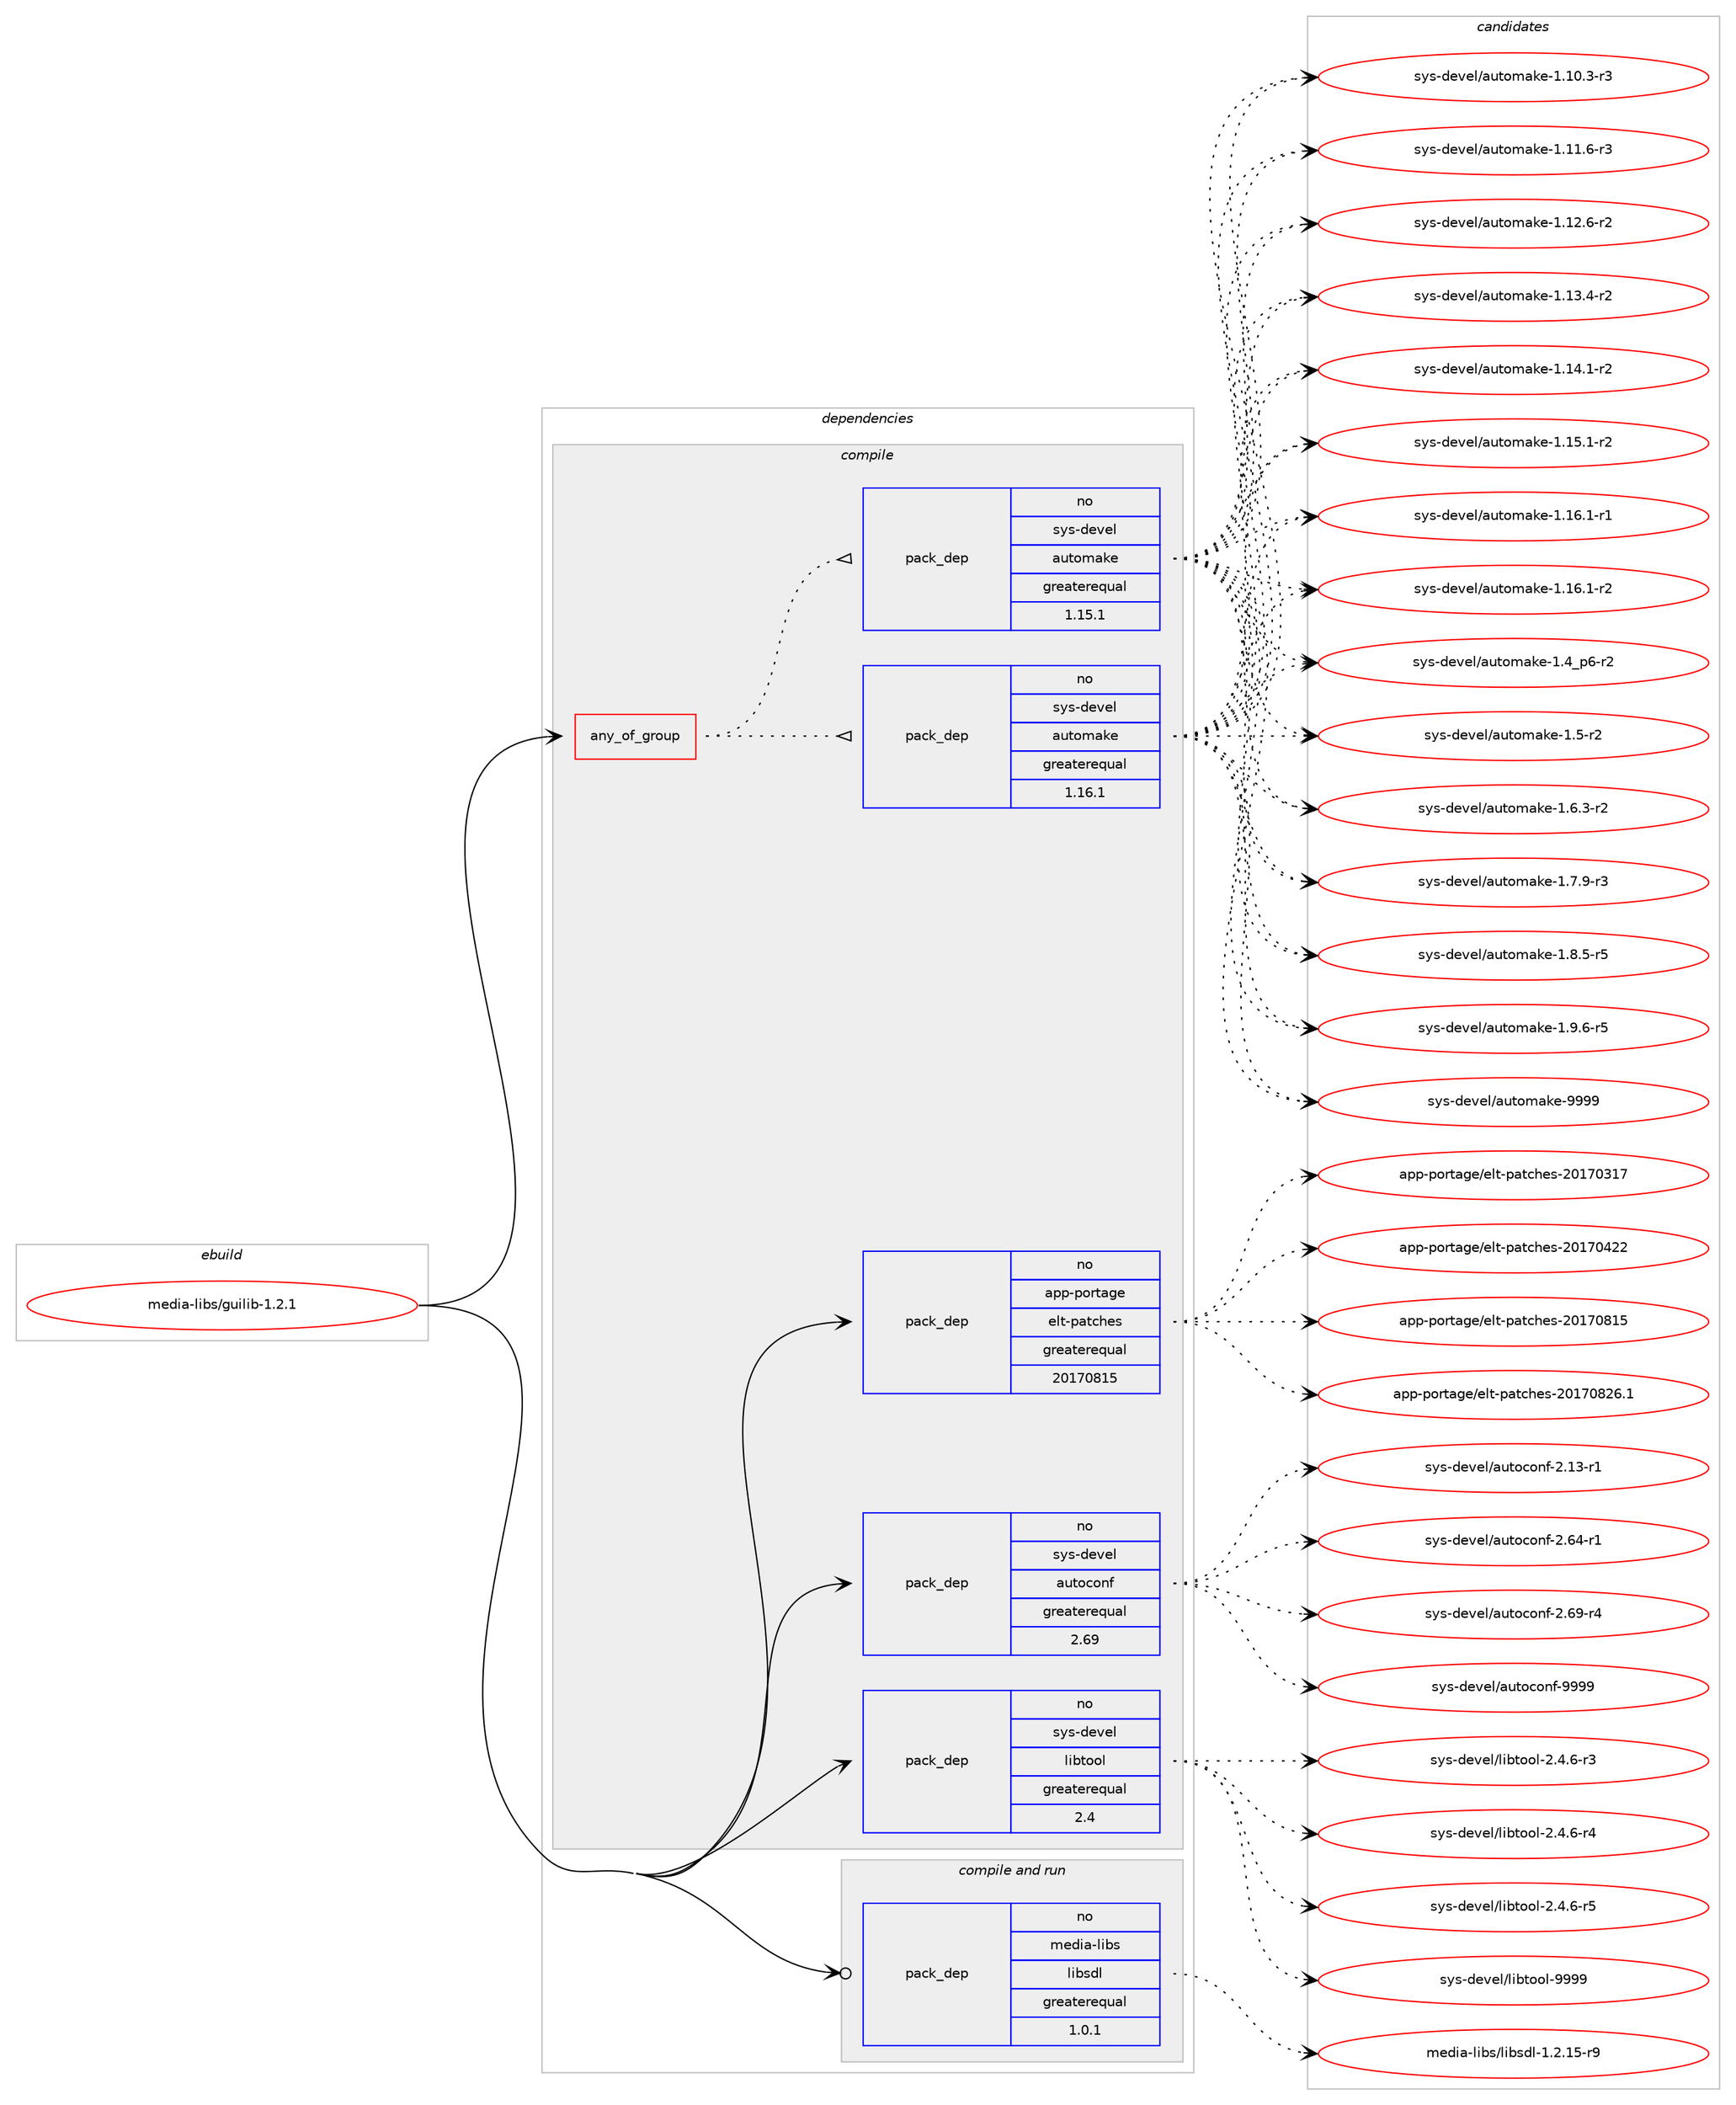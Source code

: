 digraph prolog {

# *************
# Graph options
# *************

newrank=true;
concentrate=true;
compound=true;
graph [rankdir=LR,fontname=Helvetica,fontsize=10,ranksep=1.5];#, ranksep=2.5, nodesep=0.2];
edge  [arrowhead=vee];
node  [fontname=Helvetica,fontsize=10];

# **********
# The ebuild
# **********

subgraph cluster_leftcol {
color=gray;
label=<<i>ebuild</i>>;
id [label="media-libs/guilib-1.2.1", color=red, width=4, href="../media-libs/guilib-1.2.1.svg"];
}

# ****************
# The dependencies
# ****************

subgraph cluster_midcol {
color=gray;
label=<<i>dependencies</i>>;
subgraph cluster_compile {
fillcolor="#eeeeee";
style=filled;
label=<<i>compile</i>>;
subgraph any13221 {
dependency786406 [label=<<TABLE BORDER="0" CELLBORDER="1" CELLSPACING="0" CELLPADDING="4"><TR><TD CELLPADDING="10">any_of_group</TD></TR></TABLE>>, shape=none, color=red];subgraph pack581506 {
dependency786407 [label=<<TABLE BORDER="0" CELLBORDER="1" CELLSPACING="0" CELLPADDING="4" WIDTH="220"><TR><TD ROWSPAN="6" CELLPADDING="30">pack_dep</TD></TR><TR><TD WIDTH="110">no</TD></TR><TR><TD>sys-devel</TD></TR><TR><TD>automake</TD></TR><TR><TD>greaterequal</TD></TR><TR><TD>1.16.1</TD></TR></TABLE>>, shape=none, color=blue];
}
dependency786406:e -> dependency786407:w [weight=20,style="dotted",arrowhead="oinv"];
subgraph pack581507 {
dependency786408 [label=<<TABLE BORDER="0" CELLBORDER="1" CELLSPACING="0" CELLPADDING="4" WIDTH="220"><TR><TD ROWSPAN="6" CELLPADDING="30">pack_dep</TD></TR><TR><TD WIDTH="110">no</TD></TR><TR><TD>sys-devel</TD></TR><TR><TD>automake</TD></TR><TR><TD>greaterequal</TD></TR><TR><TD>1.15.1</TD></TR></TABLE>>, shape=none, color=blue];
}
dependency786406:e -> dependency786408:w [weight=20,style="dotted",arrowhead="oinv"];
}
id:e -> dependency786406:w [weight=20,style="solid",arrowhead="vee"];
subgraph pack581508 {
dependency786409 [label=<<TABLE BORDER="0" CELLBORDER="1" CELLSPACING="0" CELLPADDING="4" WIDTH="220"><TR><TD ROWSPAN="6" CELLPADDING="30">pack_dep</TD></TR><TR><TD WIDTH="110">no</TD></TR><TR><TD>app-portage</TD></TR><TR><TD>elt-patches</TD></TR><TR><TD>greaterequal</TD></TR><TR><TD>20170815</TD></TR></TABLE>>, shape=none, color=blue];
}
id:e -> dependency786409:w [weight=20,style="solid",arrowhead="vee"];
subgraph pack581509 {
dependency786410 [label=<<TABLE BORDER="0" CELLBORDER="1" CELLSPACING="0" CELLPADDING="4" WIDTH="220"><TR><TD ROWSPAN="6" CELLPADDING="30">pack_dep</TD></TR><TR><TD WIDTH="110">no</TD></TR><TR><TD>sys-devel</TD></TR><TR><TD>autoconf</TD></TR><TR><TD>greaterequal</TD></TR><TR><TD>2.69</TD></TR></TABLE>>, shape=none, color=blue];
}
id:e -> dependency786410:w [weight=20,style="solid",arrowhead="vee"];
subgraph pack581510 {
dependency786411 [label=<<TABLE BORDER="0" CELLBORDER="1" CELLSPACING="0" CELLPADDING="4" WIDTH="220"><TR><TD ROWSPAN="6" CELLPADDING="30">pack_dep</TD></TR><TR><TD WIDTH="110">no</TD></TR><TR><TD>sys-devel</TD></TR><TR><TD>libtool</TD></TR><TR><TD>greaterequal</TD></TR><TR><TD>2.4</TD></TR></TABLE>>, shape=none, color=blue];
}
id:e -> dependency786411:w [weight=20,style="solid",arrowhead="vee"];
}
subgraph cluster_compileandrun {
fillcolor="#eeeeee";
style=filled;
label=<<i>compile and run</i>>;
subgraph pack581511 {
dependency786412 [label=<<TABLE BORDER="0" CELLBORDER="1" CELLSPACING="0" CELLPADDING="4" WIDTH="220"><TR><TD ROWSPAN="6" CELLPADDING="30">pack_dep</TD></TR><TR><TD WIDTH="110">no</TD></TR><TR><TD>media-libs</TD></TR><TR><TD>libsdl</TD></TR><TR><TD>greaterequal</TD></TR><TR><TD>1.0.1</TD></TR></TABLE>>, shape=none, color=blue];
}
id:e -> dependency786412:w [weight=20,style="solid",arrowhead="odotvee"];
}
subgraph cluster_run {
fillcolor="#eeeeee";
style=filled;
label=<<i>run</i>>;
}
}

# **************
# The candidates
# **************

subgraph cluster_choices {
rank=same;
color=gray;
label=<<i>candidates</i>>;

subgraph choice581506 {
color=black;
nodesep=1;
choice11512111545100101118101108479711711611110997107101454946494846514511451 [label="sys-devel/automake-1.10.3-r3", color=red, width=4,href="../sys-devel/automake-1.10.3-r3.svg"];
choice11512111545100101118101108479711711611110997107101454946494946544511451 [label="sys-devel/automake-1.11.6-r3", color=red, width=4,href="../sys-devel/automake-1.11.6-r3.svg"];
choice11512111545100101118101108479711711611110997107101454946495046544511450 [label="sys-devel/automake-1.12.6-r2", color=red, width=4,href="../sys-devel/automake-1.12.6-r2.svg"];
choice11512111545100101118101108479711711611110997107101454946495146524511450 [label="sys-devel/automake-1.13.4-r2", color=red, width=4,href="../sys-devel/automake-1.13.4-r2.svg"];
choice11512111545100101118101108479711711611110997107101454946495246494511450 [label="sys-devel/automake-1.14.1-r2", color=red, width=4,href="../sys-devel/automake-1.14.1-r2.svg"];
choice11512111545100101118101108479711711611110997107101454946495346494511450 [label="sys-devel/automake-1.15.1-r2", color=red, width=4,href="../sys-devel/automake-1.15.1-r2.svg"];
choice11512111545100101118101108479711711611110997107101454946495446494511449 [label="sys-devel/automake-1.16.1-r1", color=red, width=4,href="../sys-devel/automake-1.16.1-r1.svg"];
choice11512111545100101118101108479711711611110997107101454946495446494511450 [label="sys-devel/automake-1.16.1-r2", color=red, width=4,href="../sys-devel/automake-1.16.1-r2.svg"];
choice115121115451001011181011084797117116111109971071014549465295112544511450 [label="sys-devel/automake-1.4_p6-r2", color=red, width=4,href="../sys-devel/automake-1.4_p6-r2.svg"];
choice11512111545100101118101108479711711611110997107101454946534511450 [label="sys-devel/automake-1.5-r2", color=red, width=4,href="../sys-devel/automake-1.5-r2.svg"];
choice115121115451001011181011084797117116111109971071014549465446514511450 [label="sys-devel/automake-1.6.3-r2", color=red, width=4,href="../sys-devel/automake-1.6.3-r2.svg"];
choice115121115451001011181011084797117116111109971071014549465546574511451 [label="sys-devel/automake-1.7.9-r3", color=red, width=4,href="../sys-devel/automake-1.7.9-r3.svg"];
choice115121115451001011181011084797117116111109971071014549465646534511453 [label="sys-devel/automake-1.8.5-r5", color=red, width=4,href="../sys-devel/automake-1.8.5-r5.svg"];
choice115121115451001011181011084797117116111109971071014549465746544511453 [label="sys-devel/automake-1.9.6-r5", color=red, width=4,href="../sys-devel/automake-1.9.6-r5.svg"];
choice115121115451001011181011084797117116111109971071014557575757 [label="sys-devel/automake-9999", color=red, width=4,href="../sys-devel/automake-9999.svg"];
dependency786407:e -> choice11512111545100101118101108479711711611110997107101454946494846514511451:w [style=dotted,weight="100"];
dependency786407:e -> choice11512111545100101118101108479711711611110997107101454946494946544511451:w [style=dotted,weight="100"];
dependency786407:e -> choice11512111545100101118101108479711711611110997107101454946495046544511450:w [style=dotted,weight="100"];
dependency786407:e -> choice11512111545100101118101108479711711611110997107101454946495146524511450:w [style=dotted,weight="100"];
dependency786407:e -> choice11512111545100101118101108479711711611110997107101454946495246494511450:w [style=dotted,weight="100"];
dependency786407:e -> choice11512111545100101118101108479711711611110997107101454946495346494511450:w [style=dotted,weight="100"];
dependency786407:e -> choice11512111545100101118101108479711711611110997107101454946495446494511449:w [style=dotted,weight="100"];
dependency786407:e -> choice11512111545100101118101108479711711611110997107101454946495446494511450:w [style=dotted,weight="100"];
dependency786407:e -> choice115121115451001011181011084797117116111109971071014549465295112544511450:w [style=dotted,weight="100"];
dependency786407:e -> choice11512111545100101118101108479711711611110997107101454946534511450:w [style=dotted,weight="100"];
dependency786407:e -> choice115121115451001011181011084797117116111109971071014549465446514511450:w [style=dotted,weight="100"];
dependency786407:e -> choice115121115451001011181011084797117116111109971071014549465546574511451:w [style=dotted,weight="100"];
dependency786407:e -> choice115121115451001011181011084797117116111109971071014549465646534511453:w [style=dotted,weight="100"];
dependency786407:e -> choice115121115451001011181011084797117116111109971071014549465746544511453:w [style=dotted,weight="100"];
dependency786407:e -> choice115121115451001011181011084797117116111109971071014557575757:w [style=dotted,weight="100"];
}
subgraph choice581507 {
color=black;
nodesep=1;
choice11512111545100101118101108479711711611110997107101454946494846514511451 [label="sys-devel/automake-1.10.3-r3", color=red, width=4,href="../sys-devel/automake-1.10.3-r3.svg"];
choice11512111545100101118101108479711711611110997107101454946494946544511451 [label="sys-devel/automake-1.11.6-r3", color=red, width=4,href="../sys-devel/automake-1.11.6-r3.svg"];
choice11512111545100101118101108479711711611110997107101454946495046544511450 [label="sys-devel/automake-1.12.6-r2", color=red, width=4,href="../sys-devel/automake-1.12.6-r2.svg"];
choice11512111545100101118101108479711711611110997107101454946495146524511450 [label="sys-devel/automake-1.13.4-r2", color=red, width=4,href="../sys-devel/automake-1.13.4-r2.svg"];
choice11512111545100101118101108479711711611110997107101454946495246494511450 [label="sys-devel/automake-1.14.1-r2", color=red, width=4,href="../sys-devel/automake-1.14.1-r2.svg"];
choice11512111545100101118101108479711711611110997107101454946495346494511450 [label="sys-devel/automake-1.15.1-r2", color=red, width=4,href="../sys-devel/automake-1.15.1-r2.svg"];
choice11512111545100101118101108479711711611110997107101454946495446494511449 [label="sys-devel/automake-1.16.1-r1", color=red, width=4,href="../sys-devel/automake-1.16.1-r1.svg"];
choice11512111545100101118101108479711711611110997107101454946495446494511450 [label="sys-devel/automake-1.16.1-r2", color=red, width=4,href="../sys-devel/automake-1.16.1-r2.svg"];
choice115121115451001011181011084797117116111109971071014549465295112544511450 [label="sys-devel/automake-1.4_p6-r2", color=red, width=4,href="../sys-devel/automake-1.4_p6-r2.svg"];
choice11512111545100101118101108479711711611110997107101454946534511450 [label="sys-devel/automake-1.5-r2", color=red, width=4,href="../sys-devel/automake-1.5-r2.svg"];
choice115121115451001011181011084797117116111109971071014549465446514511450 [label="sys-devel/automake-1.6.3-r2", color=red, width=4,href="../sys-devel/automake-1.6.3-r2.svg"];
choice115121115451001011181011084797117116111109971071014549465546574511451 [label="sys-devel/automake-1.7.9-r3", color=red, width=4,href="../sys-devel/automake-1.7.9-r3.svg"];
choice115121115451001011181011084797117116111109971071014549465646534511453 [label="sys-devel/automake-1.8.5-r5", color=red, width=4,href="../sys-devel/automake-1.8.5-r5.svg"];
choice115121115451001011181011084797117116111109971071014549465746544511453 [label="sys-devel/automake-1.9.6-r5", color=red, width=4,href="../sys-devel/automake-1.9.6-r5.svg"];
choice115121115451001011181011084797117116111109971071014557575757 [label="sys-devel/automake-9999", color=red, width=4,href="../sys-devel/automake-9999.svg"];
dependency786408:e -> choice11512111545100101118101108479711711611110997107101454946494846514511451:w [style=dotted,weight="100"];
dependency786408:e -> choice11512111545100101118101108479711711611110997107101454946494946544511451:w [style=dotted,weight="100"];
dependency786408:e -> choice11512111545100101118101108479711711611110997107101454946495046544511450:w [style=dotted,weight="100"];
dependency786408:e -> choice11512111545100101118101108479711711611110997107101454946495146524511450:w [style=dotted,weight="100"];
dependency786408:e -> choice11512111545100101118101108479711711611110997107101454946495246494511450:w [style=dotted,weight="100"];
dependency786408:e -> choice11512111545100101118101108479711711611110997107101454946495346494511450:w [style=dotted,weight="100"];
dependency786408:e -> choice11512111545100101118101108479711711611110997107101454946495446494511449:w [style=dotted,weight="100"];
dependency786408:e -> choice11512111545100101118101108479711711611110997107101454946495446494511450:w [style=dotted,weight="100"];
dependency786408:e -> choice115121115451001011181011084797117116111109971071014549465295112544511450:w [style=dotted,weight="100"];
dependency786408:e -> choice11512111545100101118101108479711711611110997107101454946534511450:w [style=dotted,weight="100"];
dependency786408:e -> choice115121115451001011181011084797117116111109971071014549465446514511450:w [style=dotted,weight="100"];
dependency786408:e -> choice115121115451001011181011084797117116111109971071014549465546574511451:w [style=dotted,weight="100"];
dependency786408:e -> choice115121115451001011181011084797117116111109971071014549465646534511453:w [style=dotted,weight="100"];
dependency786408:e -> choice115121115451001011181011084797117116111109971071014549465746544511453:w [style=dotted,weight="100"];
dependency786408:e -> choice115121115451001011181011084797117116111109971071014557575757:w [style=dotted,weight="100"];
}
subgraph choice581508 {
color=black;
nodesep=1;
choice97112112451121111141169710310147101108116451129711699104101115455048495548514955 [label="app-portage/elt-patches-20170317", color=red, width=4,href="../app-portage/elt-patches-20170317.svg"];
choice97112112451121111141169710310147101108116451129711699104101115455048495548525050 [label="app-portage/elt-patches-20170422", color=red, width=4,href="../app-portage/elt-patches-20170422.svg"];
choice97112112451121111141169710310147101108116451129711699104101115455048495548564953 [label="app-portage/elt-patches-20170815", color=red, width=4,href="../app-portage/elt-patches-20170815.svg"];
choice971121124511211111411697103101471011081164511297116991041011154550484955485650544649 [label="app-portage/elt-patches-20170826.1", color=red, width=4,href="../app-portage/elt-patches-20170826.1.svg"];
dependency786409:e -> choice97112112451121111141169710310147101108116451129711699104101115455048495548514955:w [style=dotted,weight="100"];
dependency786409:e -> choice97112112451121111141169710310147101108116451129711699104101115455048495548525050:w [style=dotted,weight="100"];
dependency786409:e -> choice97112112451121111141169710310147101108116451129711699104101115455048495548564953:w [style=dotted,weight="100"];
dependency786409:e -> choice971121124511211111411697103101471011081164511297116991041011154550484955485650544649:w [style=dotted,weight="100"];
}
subgraph choice581509 {
color=black;
nodesep=1;
choice1151211154510010111810110847971171161119911111010245504649514511449 [label="sys-devel/autoconf-2.13-r1", color=red, width=4,href="../sys-devel/autoconf-2.13-r1.svg"];
choice1151211154510010111810110847971171161119911111010245504654524511449 [label="sys-devel/autoconf-2.64-r1", color=red, width=4,href="../sys-devel/autoconf-2.64-r1.svg"];
choice1151211154510010111810110847971171161119911111010245504654574511452 [label="sys-devel/autoconf-2.69-r4", color=red, width=4,href="../sys-devel/autoconf-2.69-r4.svg"];
choice115121115451001011181011084797117116111991111101024557575757 [label="sys-devel/autoconf-9999", color=red, width=4,href="../sys-devel/autoconf-9999.svg"];
dependency786410:e -> choice1151211154510010111810110847971171161119911111010245504649514511449:w [style=dotted,weight="100"];
dependency786410:e -> choice1151211154510010111810110847971171161119911111010245504654524511449:w [style=dotted,weight="100"];
dependency786410:e -> choice1151211154510010111810110847971171161119911111010245504654574511452:w [style=dotted,weight="100"];
dependency786410:e -> choice115121115451001011181011084797117116111991111101024557575757:w [style=dotted,weight="100"];
}
subgraph choice581510 {
color=black;
nodesep=1;
choice1151211154510010111810110847108105981161111111084550465246544511451 [label="sys-devel/libtool-2.4.6-r3", color=red, width=4,href="../sys-devel/libtool-2.4.6-r3.svg"];
choice1151211154510010111810110847108105981161111111084550465246544511452 [label="sys-devel/libtool-2.4.6-r4", color=red, width=4,href="../sys-devel/libtool-2.4.6-r4.svg"];
choice1151211154510010111810110847108105981161111111084550465246544511453 [label="sys-devel/libtool-2.4.6-r5", color=red, width=4,href="../sys-devel/libtool-2.4.6-r5.svg"];
choice1151211154510010111810110847108105981161111111084557575757 [label="sys-devel/libtool-9999", color=red, width=4,href="../sys-devel/libtool-9999.svg"];
dependency786411:e -> choice1151211154510010111810110847108105981161111111084550465246544511451:w [style=dotted,weight="100"];
dependency786411:e -> choice1151211154510010111810110847108105981161111111084550465246544511452:w [style=dotted,weight="100"];
dependency786411:e -> choice1151211154510010111810110847108105981161111111084550465246544511453:w [style=dotted,weight="100"];
dependency786411:e -> choice1151211154510010111810110847108105981161111111084557575757:w [style=dotted,weight="100"];
}
subgraph choice581511 {
color=black;
nodesep=1;
choice1091011001059745108105981154710810598115100108454946504649534511457 [label="media-libs/libsdl-1.2.15-r9", color=red, width=4,href="../media-libs/libsdl-1.2.15-r9.svg"];
dependency786412:e -> choice1091011001059745108105981154710810598115100108454946504649534511457:w [style=dotted,weight="100"];
}
}

}

